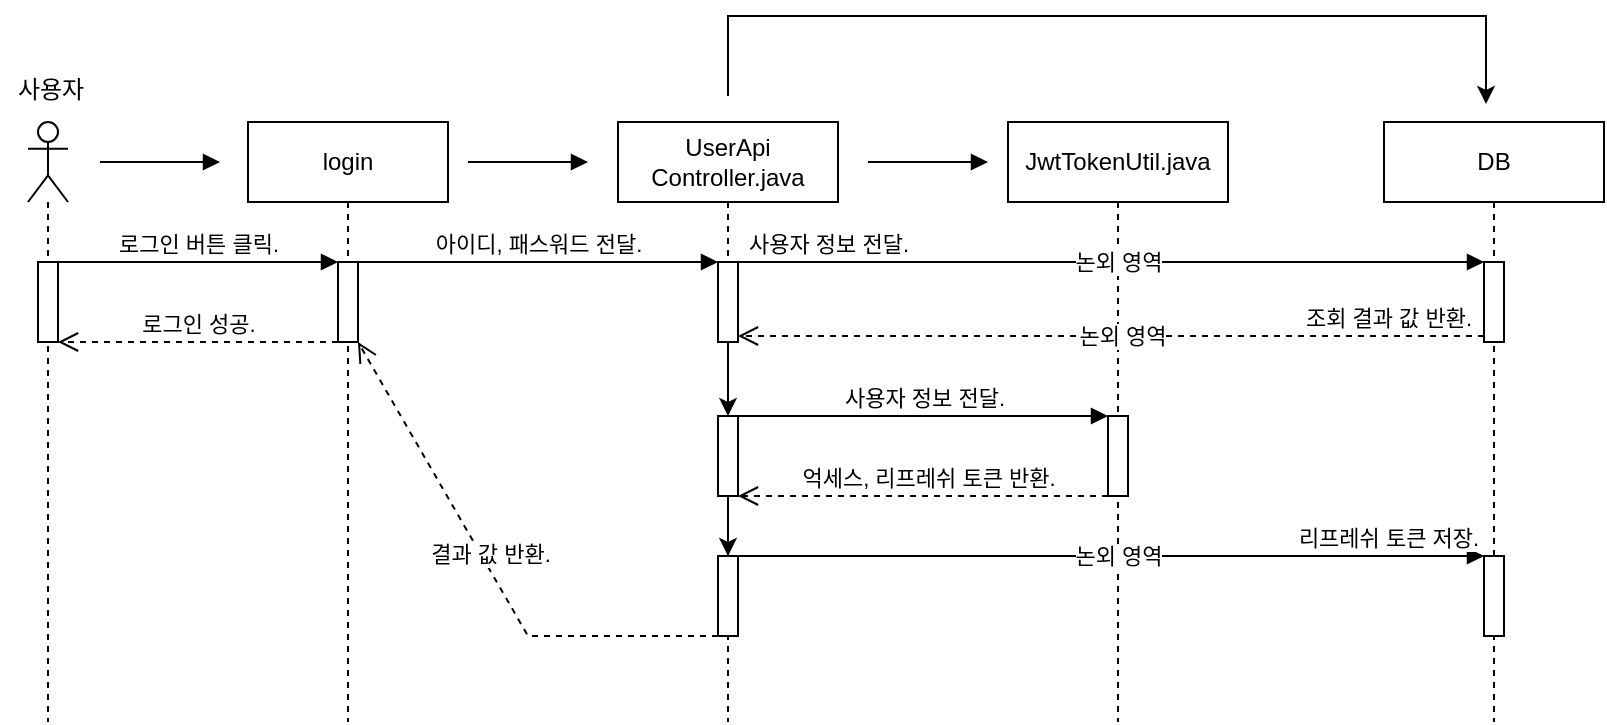<mxfile version="15.9.1" type="github" pages="3">
  <diagram id="YOmD0kXWxS8xvpvF7nBD" name="로그인">
    <mxGraphModel dx="946" dy="521" grid="1" gridSize="10" guides="1" tooltips="1" connect="1" arrows="1" fold="1" page="1" pageScale="1" pageWidth="3300" pageHeight="4681" math="0" shadow="0">
      <root>
        <mxCell id="0" />
        <mxCell id="1" parent="0" />
        <mxCell id="DJ8Y8l9gTPi3G3LFztnH-1" value="" style="shape=umlLifeline;participant=umlActor;perimeter=lifelinePerimeter;whiteSpace=wrap;html=1;container=1;collapsible=0;recursiveResize=0;verticalAlign=top;spacingTop=36;outlineConnect=0;" vertex="1" parent="1">
          <mxGeometry x="70" y="93" width="20" height="300" as="geometry" />
        </mxCell>
        <mxCell id="DJ8Y8l9gTPi3G3LFztnH-2" value="" style="html=1;points=[];perimeter=orthogonalPerimeter;" vertex="1" parent="DJ8Y8l9gTPi3G3LFztnH-1">
          <mxGeometry x="5" y="70" width="10" height="40" as="geometry" />
        </mxCell>
        <mxCell id="DJ8Y8l9gTPi3G3LFztnH-3" value="login" style="shape=umlLifeline;perimeter=lifelinePerimeter;whiteSpace=wrap;html=1;container=1;collapsible=0;recursiveResize=0;outlineConnect=0;" vertex="1" parent="1">
          <mxGeometry x="180" y="93" width="100" height="300" as="geometry" />
        </mxCell>
        <mxCell id="DJ8Y8l9gTPi3G3LFztnH-4" value="" style="html=1;points=[];perimeter=orthogonalPerimeter;" vertex="1" parent="DJ8Y8l9gTPi3G3LFztnH-3">
          <mxGeometry x="45" y="70" width="10" height="40" as="geometry" />
        </mxCell>
        <mxCell id="DJ8Y8l9gTPi3G3LFztnH-5" value="UserApi&lt;br&gt;Controller.java" style="shape=umlLifeline;perimeter=lifelinePerimeter;whiteSpace=wrap;html=1;container=1;collapsible=0;recursiveResize=0;outlineConnect=0;" vertex="1" parent="1">
          <mxGeometry x="365" y="93" width="110" height="300" as="geometry" />
        </mxCell>
        <mxCell id="_O-tzww7k63cqT1Rh6wn-2" value="" style="edgeStyle=orthogonalEdgeStyle;rounded=0;orthogonalLoop=1;jettySize=auto;html=1;" edge="1" parent="DJ8Y8l9gTPi3G3LFztnH-5" source="DJ8Y8l9gTPi3G3LFztnH-6" target="UuxAwMNc86Wh1yXALW8D-8">
          <mxGeometry relative="1" as="geometry" />
        </mxCell>
        <mxCell id="DJ8Y8l9gTPi3G3LFztnH-6" value="" style="html=1;points=[];perimeter=orthogonalPerimeter;" vertex="1" parent="DJ8Y8l9gTPi3G3LFztnH-5">
          <mxGeometry x="50" y="70" width="10" height="40" as="geometry" />
        </mxCell>
        <mxCell id="_O-tzww7k63cqT1Rh6wn-9" value="" style="edgeStyle=orthogonalEdgeStyle;rounded=0;orthogonalLoop=1;jettySize=auto;html=1;" edge="1" parent="DJ8Y8l9gTPi3G3LFztnH-5" source="UuxAwMNc86Wh1yXALW8D-8" target="_O-tzww7k63cqT1Rh6wn-8">
          <mxGeometry relative="1" as="geometry" />
        </mxCell>
        <mxCell id="UuxAwMNc86Wh1yXALW8D-8" value="" style="html=1;points=[];perimeter=orthogonalPerimeter;" vertex="1" parent="DJ8Y8l9gTPi3G3LFztnH-5">
          <mxGeometry x="50" y="147" width="10" height="40" as="geometry" />
        </mxCell>
        <mxCell id="_O-tzww7k63cqT1Rh6wn-8" value="" style="html=1;points=[];perimeter=orthogonalPerimeter;" vertex="1" parent="DJ8Y8l9gTPi3G3LFztnH-5">
          <mxGeometry x="50" y="217" width="10" height="40" as="geometry" />
        </mxCell>
        <mxCell id="DJ8Y8l9gTPi3G3LFztnH-7" value="JwtTokenUtil.java" style="shape=umlLifeline;perimeter=lifelinePerimeter;whiteSpace=wrap;html=1;container=1;collapsible=0;recursiveResize=0;outlineConnect=0;" vertex="1" parent="1">
          <mxGeometry x="560" y="93" width="110" height="300" as="geometry" />
        </mxCell>
        <mxCell id="UuxAwMNc86Wh1yXALW8D-9" value="" style="html=1;points=[];perimeter=orthogonalPerimeter;" vertex="1" parent="DJ8Y8l9gTPi3G3LFztnH-7">
          <mxGeometry x="50" y="147" width="10" height="40" as="geometry" />
        </mxCell>
        <mxCell id="DJ8Y8l9gTPi3G3LFztnH-8" value="사용자 정보 전달." style="html=1;verticalAlign=bottom;endArrow=block;rounded=0;" edge="1" parent="1" source="DJ8Y8l9gTPi3G3LFztnH-6" target="UuxAwMNc86Wh1yXALW8D-5">
          <mxGeometry x="-0.759" width="80" relative="1" as="geometry">
            <mxPoint x="230" y="173" as="sourcePoint" />
            <mxPoint x="310" y="173" as="targetPoint" />
            <Array as="points">
              <mxPoint x="520" y="163" />
            </Array>
            <mxPoint as="offset" />
          </mxGeometry>
        </mxCell>
        <mxCell id="UuxAwMNc86Wh1yXALW8D-10" value="논외 영역" style="edgeLabel;html=1;align=center;verticalAlign=middle;resizable=0;points=[];" vertex="1" connectable="0" parent="DJ8Y8l9gTPi3G3LFztnH-8">
          <mxGeometry x="0.02" relative="1" as="geometry">
            <mxPoint as="offset" />
          </mxGeometry>
        </mxCell>
        <mxCell id="DJ8Y8l9gTPi3G3LFztnH-9" value="아이디, 패스워드 전달." style="html=1;verticalAlign=bottom;endArrow=block;rounded=0;" edge="1" parent="1" source="DJ8Y8l9gTPi3G3LFztnH-4" target="DJ8Y8l9gTPi3G3LFztnH-6">
          <mxGeometry width="80" relative="1" as="geometry">
            <mxPoint x="229.997" y="163" as="sourcePoint" />
            <mxPoint x="340" y="173" as="targetPoint" />
            <Array as="points">
              <mxPoint x="330" y="163" />
            </Array>
          </mxGeometry>
        </mxCell>
        <mxCell id="DJ8Y8l9gTPi3G3LFztnH-11" value="로그인 성공." style="html=1;verticalAlign=bottom;endArrow=open;dashed=1;endSize=8;rounded=0;" edge="1" parent="1" source="DJ8Y8l9gTPi3G3LFztnH-4" target="DJ8Y8l9gTPi3G3LFztnH-2">
          <mxGeometry relative="1" as="geometry">
            <mxPoint x="425.0" y="213" as="sourcePoint" />
            <mxPoint x="245" y="213" as="targetPoint" />
            <Array as="points">
              <mxPoint x="150" y="203" />
            </Array>
          </mxGeometry>
        </mxCell>
        <mxCell id="DJ8Y8l9gTPi3G3LFztnH-12" value="로그인 버튼 클릭." style="html=1;verticalAlign=bottom;endArrow=block;rounded=0;" edge="1" parent="1" source="DJ8Y8l9gTPi3G3LFztnH-2" target="DJ8Y8l9gTPi3G3LFztnH-4">
          <mxGeometry width="80" relative="1" as="geometry">
            <mxPoint x="245" y="173" as="sourcePoint" />
            <mxPoint x="425.0" y="173" as="targetPoint" />
            <Array as="points">
              <mxPoint x="150" y="163" />
            </Array>
          </mxGeometry>
        </mxCell>
        <mxCell id="DJ8Y8l9gTPi3G3LFztnH-13" value="사용자" style="text;html=1;align=center;verticalAlign=middle;resizable=0;points=[];autosize=1;strokeColor=none;fillColor=none;" vertex="1" parent="1">
          <mxGeometry x="56" y="67" width="50" height="20" as="geometry" />
        </mxCell>
        <mxCell id="DJ8Y8l9gTPi3G3LFztnH-14" value="" style="html=1;verticalAlign=bottom;endArrow=block;rounded=0;" edge="1" parent="1">
          <mxGeometry width="80" relative="1" as="geometry">
            <mxPoint x="106" y="113" as="sourcePoint" />
            <mxPoint x="166" y="113" as="targetPoint" />
          </mxGeometry>
        </mxCell>
        <mxCell id="DJ8Y8l9gTPi3G3LFztnH-15" value="" style="html=1;verticalAlign=bottom;endArrow=block;rounded=0;" edge="1" parent="1">
          <mxGeometry width="80" relative="1" as="geometry">
            <mxPoint x="290" y="113" as="sourcePoint" />
            <mxPoint x="350" y="113" as="targetPoint" />
          </mxGeometry>
        </mxCell>
        <mxCell id="DJ8Y8l9gTPi3G3LFztnH-16" value="" style="html=1;verticalAlign=bottom;endArrow=block;rounded=0;" edge="1" parent="1">
          <mxGeometry width="80" relative="1" as="geometry">
            <mxPoint x="490" y="113" as="sourcePoint" />
            <mxPoint x="550" y="113" as="targetPoint" />
          </mxGeometry>
        </mxCell>
        <mxCell id="UuxAwMNc86Wh1yXALW8D-2" value="조회 결과 값 반환." style="html=1;verticalAlign=bottom;endArrow=open;dashed=1;endSize=8;rounded=0;" edge="1" parent="1" source="UuxAwMNc86Wh1yXALW8D-5" target="DJ8Y8l9gTPi3G3LFztnH-6">
          <mxGeometry x="-0.743" relative="1" as="geometry">
            <mxPoint x="530" y="190" as="sourcePoint" />
            <mxPoint x="245" y="213" as="targetPoint" />
            <Array as="points">
              <mxPoint x="510" y="200" />
            </Array>
            <mxPoint as="offset" />
          </mxGeometry>
        </mxCell>
        <mxCell id="_O-tzww7k63cqT1Rh6wn-1" value="논외 영역" style="edgeLabel;html=1;align=center;verticalAlign=middle;resizable=0;points=[];" vertex="1" connectable="0" parent="UuxAwMNc86Wh1yXALW8D-2">
          <mxGeometry x="-0.016" y="1" relative="1" as="geometry">
            <mxPoint x="2" y="-1" as="offset" />
          </mxGeometry>
        </mxCell>
        <mxCell id="UuxAwMNc86Wh1yXALW8D-4" value="DB" style="shape=umlLifeline;perimeter=lifelinePerimeter;whiteSpace=wrap;html=1;container=1;collapsible=0;recursiveResize=0;outlineConnect=0;" vertex="1" parent="1">
          <mxGeometry x="748" y="93" width="110" height="300" as="geometry" />
        </mxCell>
        <mxCell id="UuxAwMNc86Wh1yXALW8D-5" value="" style="html=1;points=[];perimeter=orthogonalPerimeter;" vertex="1" parent="UuxAwMNc86Wh1yXALW8D-4">
          <mxGeometry x="50" y="70" width="10" height="40" as="geometry" />
        </mxCell>
        <mxCell id="_O-tzww7k63cqT1Rh6wn-10" value="" style="html=1;points=[];perimeter=orthogonalPerimeter;" vertex="1" parent="UuxAwMNc86Wh1yXALW8D-4">
          <mxGeometry x="50" y="217" width="10" height="40" as="geometry" />
        </mxCell>
        <mxCell id="UuxAwMNc86Wh1yXALW8D-7" value="사용자 정보 전달." style="html=1;verticalAlign=bottom;endArrow=block;rounded=0;" edge="1" parent="1" source="UuxAwMNc86Wh1yXALW8D-8" target="UuxAwMNc86Wh1yXALW8D-9">
          <mxGeometry width="80" relative="1" as="geometry">
            <mxPoint x="425.0" y="220.0" as="sourcePoint" />
            <mxPoint x="610.0" y="220.0" as="targetPoint" />
            <Array as="points">
              <mxPoint x="510" y="240" />
            </Array>
          </mxGeometry>
        </mxCell>
        <mxCell id="_O-tzww7k63cqT1Rh6wn-3" value="억세스, 리프레쉬 토큰 반환." style="html=1;verticalAlign=bottom;endArrow=open;dashed=1;endSize=8;rounded=0;" edge="1" parent="1" source="UuxAwMNc86Wh1yXALW8D-9" target="UuxAwMNc86Wh1yXALW8D-8">
          <mxGeometry x="-0.027" relative="1" as="geometry">
            <mxPoint x="808" y="210" as="sourcePoint" />
            <mxPoint x="435" y="210" as="targetPoint" />
            <Array as="points">
              <mxPoint x="510" y="280" />
            </Array>
            <mxPoint as="offset" />
          </mxGeometry>
        </mxCell>
        <mxCell id="_O-tzww7k63cqT1Rh6wn-11" value="리프레쉬 토큰 저장." style="html=1;verticalAlign=bottom;endArrow=block;rounded=0;" edge="1" parent="1" source="_O-tzww7k63cqT1Rh6wn-8" target="_O-tzww7k63cqT1Rh6wn-10">
          <mxGeometry x="0.743" width="80" relative="1" as="geometry">
            <mxPoint x="435" y="250" as="sourcePoint" />
            <mxPoint x="620" y="250" as="targetPoint" />
            <Array as="points">
              <mxPoint x="610" y="310" />
            </Array>
            <mxPoint as="offset" />
          </mxGeometry>
        </mxCell>
        <mxCell id="TF3WCRSvOA_TmStsOBof-4" value="논외 영역" style="edgeLabel;html=1;align=center;verticalAlign=middle;resizable=0;points=[];" vertex="1" connectable="0" parent="_O-tzww7k63cqT1Rh6wn-11">
          <mxGeometry x="0.029" y="2" relative="1" as="geometry">
            <mxPoint x="-2" y="2" as="offset" />
          </mxGeometry>
        </mxCell>
        <mxCell id="ZFm4kOk46ytlWjEODAK1-1" value="결과 값 반환." style="html=1;verticalAlign=bottom;endArrow=open;dashed=1;endSize=8;rounded=0;" edge="1" parent="1" source="_O-tzww7k63cqT1Rh6wn-8" target="DJ8Y8l9gTPi3G3LFztnH-4">
          <mxGeometry relative="1" as="geometry">
            <mxPoint x="235" y="213" as="sourcePoint" />
            <mxPoint x="95" y="213" as="targetPoint" />
            <Array as="points">
              <mxPoint x="320" y="350" />
            </Array>
          </mxGeometry>
        </mxCell>
        <mxCell id="TF3WCRSvOA_TmStsOBof-3" value="" style="edgeStyle=elbowEdgeStyle;elbow=vertical;endArrow=classic;html=1;rounded=0;" edge="1" parent="1">
          <mxGeometry width="50" height="50" relative="1" as="geometry">
            <mxPoint x="420" y="80" as="sourcePoint" />
            <mxPoint x="799" y="84" as="targetPoint" />
            <Array as="points">
              <mxPoint x="800" y="40" />
            </Array>
          </mxGeometry>
        </mxCell>
      </root>
    </mxGraphModel>
  </diagram>
  <diagram id="ZXe8zSn6AikqqajUzPpI" name="로그아웃">
    <mxGraphModel dx="1183" dy="651" grid="1" gridSize="10" guides="1" tooltips="1" connect="1" arrows="1" fold="1" page="1" pageScale="1" pageWidth="827" pageHeight="1169" math="0" shadow="0">
      <root>
        <mxCell id="4YTgnSFq7QoES1KGb8y6-0" />
        <mxCell id="4YTgnSFq7QoES1KGb8y6-1" parent="4YTgnSFq7QoES1KGb8y6-0" />
        <mxCell id="vEAbK99vT7tc289Ps8B7-0" value="" style="shape=umlLifeline;participant=umlActor;perimeter=lifelinePerimeter;whiteSpace=wrap;html=1;container=1;collapsible=0;recursiveResize=0;verticalAlign=top;spacingTop=36;outlineConnect=0;" vertex="1" parent="4YTgnSFq7QoES1KGb8y6-1">
          <mxGeometry x="70" y="106" width="20" height="300" as="geometry" />
        </mxCell>
        <mxCell id="pqADDwxAmTjOMKDu-QYZ-9" value="" style="html=1;points=[];perimeter=orthogonalPerimeter;" vertex="1" parent="vEAbK99vT7tc289Ps8B7-0">
          <mxGeometry x="5" y="70" width="10" height="40" as="geometry" />
        </mxCell>
        <mxCell id="vEAbK99vT7tc289Ps8B7-1" value="logout 호출" style="shape=umlLifeline;perimeter=lifelinePerimeter;whiteSpace=wrap;html=1;container=1;collapsible=0;recursiveResize=0;outlineConnect=0;" vertex="1" parent="4YTgnSFq7QoES1KGb8y6-1">
          <mxGeometry x="180" y="106" width="100" height="300" as="geometry" />
        </mxCell>
        <mxCell id="pqADDwxAmTjOMKDu-QYZ-3" value="" style="html=1;points=[];perimeter=orthogonalPerimeter;" vertex="1" parent="vEAbK99vT7tc289Ps8B7-1">
          <mxGeometry x="45" y="70" width="10" height="40" as="geometry" />
        </mxCell>
        <mxCell id="vEAbK99vT7tc289Ps8B7-2" value="UserApi&lt;br&gt;Controller.java" style="shape=umlLifeline;perimeter=lifelinePerimeter;whiteSpace=wrap;html=1;container=1;collapsible=0;recursiveResize=0;outlineConnect=0;" vertex="1" parent="4YTgnSFq7QoES1KGb8y6-1">
          <mxGeometry x="365" y="106" width="110" height="300" as="geometry" />
        </mxCell>
        <mxCell id="pqADDwxAmTjOMKDu-QYZ-1" value="" style="html=1;points=[];perimeter=orthogonalPerimeter;" vertex="1" parent="vEAbK99vT7tc289Ps8B7-2">
          <mxGeometry x="50" y="70" width="10" height="40" as="geometry" />
        </mxCell>
        <mxCell id="vEAbK99vT7tc289Ps8B7-15" value="DB" style="shape=umlLifeline;perimeter=lifelinePerimeter;whiteSpace=wrap;html=1;container=1;collapsible=0;recursiveResize=0;outlineConnect=0;" vertex="1" parent="4YTgnSFq7QoES1KGb8y6-1">
          <mxGeometry x="560" y="106" width="110" height="300" as="geometry" />
        </mxCell>
        <mxCell id="vEAbK99vT7tc289Ps8B7-16" value="사용자 조회 후 리프레시 토큰 공백으로 수정." style="html=1;verticalAlign=bottom;endArrow=block;rounded=0;" edge="1" parent="4YTgnSFq7QoES1KGb8y6-1" source="pqADDwxAmTjOMKDu-QYZ-1" target="vEAbK99vT7tc289Ps8B7-15">
          <mxGeometry width="80" relative="1" as="geometry">
            <mxPoint x="230" y="186" as="sourcePoint" />
            <mxPoint x="310" y="186" as="targetPoint" />
            <Array as="points">
              <mxPoint x="520" y="176" />
            </Array>
          </mxGeometry>
        </mxCell>
        <mxCell id="pqADDwxAmTjOMKDu-QYZ-0" value="아이디, 패스워드 전달." style="html=1;verticalAlign=bottom;endArrow=block;rounded=0;" edge="1" parent="4YTgnSFq7QoES1KGb8y6-1" source="pqADDwxAmTjOMKDu-QYZ-3" target="pqADDwxAmTjOMKDu-QYZ-1">
          <mxGeometry width="80" relative="1" as="geometry">
            <mxPoint x="229.997" y="176" as="sourcePoint" />
            <mxPoint x="340" y="186" as="targetPoint" />
            <Array as="points">
              <mxPoint x="330" y="176" />
            </Array>
          </mxGeometry>
        </mxCell>
        <mxCell id="pqADDwxAmTjOMKDu-QYZ-2" value="결과 값 반환." style="html=1;verticalAlign=bottom;endArrow=open;dashed=1;endSize=8;rounded=0;" edge="1" parent="4YTgnSFq7QoES1KGb8y6-1" source="pqADDwxAmTjOMKDu-QYZ-1" target="pqADDwxAmTjOMKDu-QYZ-3">
          <mxGeometry relative="1" as="geometry">
            <mxPoint x="440" y="336" as="sourcePoint" />
            <mxPoint x="360" y="336" as="targetPoint" />
            <Array as="points">
              <mxPoint x="320" y="216" />
            </Array>
          </mxGeometry>
        </mxCell>
        <mxCell id="pqADDwxAmTjOMKDu-QYZ-4" value="로그아웃." style="html=1;verticalAlign=bottom;endArrow=open;dashed=1;endSize=8;rounded=0;" edge="1" parent="4YTgnSFq7QoES1KGb8y6-1" source="pqADDwxAmTjOMKDu-QYZ-3" target="pqADDwxAmTjOMKDu-QYZ-9">
          <mxGeometry relative="1" as="geometry">
            <mxPoint x="425.0" y="226" as="sourcePoint" />
            <mxPoint x="245" y="226" as="targetPoint" />
            <Array as="points">
              <mxPoint x="150" y="216" />
            </Array>
          </mxGeometry>
        </mxCell>
        <mxCell id="pqADDwxAmTjOMKDu-QYZ-5" value="로그아웃 버튼 클릭." style="html=1;verticalAlign=bottom;endArrow=block;rounded=0;" edge="1" parent="4YTgnSFq7QoES1KGb8y6-1" source="pqADDwxAmTjOMKDu-QYZ-9" target="pqADDwxAmTjOMKDu-QYZ-3">
          <mxGeometry width="80" relative="1" as="geometry">
            <mxPoint x="245" y="186" as="sourcePoint" />
            <mxPoint x="425.0" y="186" as="targetPoint" />
            <Array as="points">
              <mxPoint x="150" y="176" />
            </Array>
          </mxGeometry>
        </mxCell>
        <mxCell id="pqADDwxAmTjOMKDu-QYZ-6" value="사용자" style="text;html=1;align=center;verticalAlign=middle;resizable=0;points=[];autosize=1;strokeColor=none;fillColor=none;" vertex="1" parent="4YTgnSFq7QoES1KGb8y6-1">
          <mxGeometry x="56" y="80" width="50" height="20" as="geometry" />
        </mxCell>
        <mxCell id="EZULA1EXNjE_rm9ncD9g-0" value="" style="html=1;verticalAlign=bottom;endArrow=block;rounded=0;" edge="1" parent="4YTgnSFq7QoES1KGb8y6-1">
          <mxGeometry width="80" relative="1" as="geometry">
            <mxPoint x="106" y="126" as="sourcePoint" />
            <mxPoint x="166" y="126" as="targetPoint" />
          </mxGeometry>
        </mxCell>
        <mxCell id="EZULA1EXNjE_rm9ncD9g-1" value="" style="html=1;verticalAlign=bottom;endArrow=block;rounded=0;" edge="1" parent="4YTgnSFq7QoES1KGb8y6-1">
          <mxGeometry width="80" relative="1" as="geometry">
            <mxPoint x="290" y="126.0" as="sourcePoint" />
            <mxPoint x="350" y="126.0" as="targetPoint" />
          </mxGeometry>
        </mxCell>
        <mxCell id="EZULA1EXNjE_rm9ncD9g-2" value="" style="html=1;verticalAlign=bottom;endArrow=block;rounded=0;" edge="1" parent="4YTgnSFq7QoES1KGb8y6-1">
          <mxGeometry width="80" relative="1" as="geometry">
            <mxPoint x="490" y="126.0" as="sourcePoint" />
            <mxPoint x="550" y="126.0" as="targetPoint" />
          </mxGeometry>
        </mxCell>
      </root>
    </mxGraphModel>
  </diagram>
  <diagram id="bS9qWEF5c_eZzgafY8eb" name="토큰 재발급">
    <mxGraphModel dx="901" dy="496" grid="1" gridSize="10" guides="1" tooltips="1" connect="1" arrows="1" fold="1" page="1" pageScale="1" pageWidth="827" pageHeight="1169" math="0" shadow="0">
      <root>
        <mxCell id="LjsIW8q8Br0KL2-wZna4-0" />
        <mxCell id="LjsIW8q8Br0KL2-wZna4-1" parent="LjsIW8q8Br0KL2-wZna4-0" />
        <mxCell id="3l962juGJcQHS5jFyqtc-0" value="" style="shape=umlLifeline;participant=umlActor;perimeter=lifelinePerimeter;whiteSpace=wrap;html=1;container=1;collapsible=0;recursiveResize=0;verticalAlign=top;spacingTop=36;outlineConnect=0;" vertex="1" parent="LjsIW8q8Br0KL2-wZna4-1">
          <mxGeometry x="70" y="90" width="20" height="440" as="geometry" />
        </mxCell>
        <mxCell id="3l962juGJcQHS5jFyqtc-1" value="OOO.js" style="shape=umlLifeline;perimeter=lifelinePerimeter;whiteSpace=wrap;html=1;container=1;collapsible=0;recursiveResize=0;outlineConnect=0;" vertex="1" parent="LjsIW8q8Br0KL2-wZna4-1">
          <mxGeometry x="180" y="90" width="100" height="440" as="geometry" />
        </mxCell>
        <mxCell id="3l962juGJcQHS5jFyqtc-2" value="" style="html=1;points=[];perimeter=orthogonalPerimeter;" vertex="1" parent="3l962juGJcQHS5jFyqtc-1">
          <mxGeometry x="45" y="59" width="10" height="35" as="geometry" />
        </mxCell>
        <mxCell id="3l962juGJcQHS5jFyqtc-3" value="" style="html=1;points=[];perimeter=orthogonalPerimeter;" vertex="1" parent="3l962juGJcQHS5jFyqtc-1">
          <mxGeometry x="45" y="120" width="10" height="35" as="geometry" />
        </mxCell>
        <mxCell id="3l962juGJcQHS5jFyqtc-4" value="" style="html=1;points=[];perimeter=orthogonalPerimeter;" vertex="1" parent="3l962juGJcQHS5jFyqtc-1">
          <mxGeometry x="45" y="180" width="10" height="35" as="geometry" />
        </mxCell>
        <mxCell id="3l962juGJcQHS5jFyqtc-5" value="" style="html=1;points=[];perimeter=orthogonalPerimeter;" vertex="1" parent="3l962juGJcQHS5jFyqtc-1">
          <mxGeometry x="45" y="240" width="10" height="35" as="geometry" />
        </mxCell>
        <mxCell id="3l962juGJcQHS5jFyqtc-6" value="" style="edgeStyle=elbowEdgeStyle;elbow=horizontal;endArrow=classic;html=1;rounded=0;" edge="1" parent="3l962juGJcQHS5jFyqtc-1" source="3l962juGJcQHS5jFyqtc-4" target="3l962juGJcQHS5jFyqtc-5">
          <mxGeometry width="50" height="50" relative="1" as="geometry">
            <mxPoint x="170" y="330" as="sourcePoint" />
            <mxPoint x="220" y="280" as="targetPoint" />
            <Array as="points">
              <mxPoint x="20" y="160" />
            </Array>
          </mxGeometry>
        </mxCell>
        <mxCell id="3l962juGJcQHS5jFyqtc-7" value="" style="html=1;points=[];perimeter=orthogonalPerimeter;" vertex="1" parent="3l962juGJcQHS5jFyqtc-1">
          <mxGeometry x="45" y="380" width="10" height="35" as="geometry" />
        </mxCell>
        <mxCell id="3l962juGJcQHS5jFyqtc-8" value="" style="edgeStyle=elbowEdgeStyle;elbow=horizontal;endArrow=classic;html=1;rounded=0;" edge="1" parent="3l962juGJcQHS5jFyqtc-1" source="3l962juGJcQHS5jFyqtc-4" target="3l962juGJcQHS5jFyqtc-7">
          <mxGeometry width="50" height="50" relative="1" as="geometry">
            <mxPoint x="55" y="207.5" as="sourcePoint" />
            <mxPoint x="50" y="318" as="targetPoint" />
            <Array as="points">
              <mxPoint x="20" y="270" />
            </Array>
          </mxGeometry>
        </mxCell>
        <mxCell id="3l962juGJcQHS5jFyqtc-9" value="억세스 토큰 검증 실패.&lt;br&gt;억세스 토큰 재발급." style="edgeLabel;html=1;align=center;verticalAlign=middle;resizable=0;points=[];" vertex="1" connectable="0" parent="3l962juGJcQHS5jFyqtc-8">
          <mxGeometry x="-0.302" relative="1" as="geometry">
            <mxPoint x="-30" y="104" as="offset" />
          </mxGeometry>
        </mxCell>
        <mxCell id="3l962juGJcQHS5jFyqtc-10" value="억세스 토큰 검증 실패.&lt;br&gt;억세스 토큰 재발급." style="edgeLabel;html=1;align=center;verticalAlign=middle;resizable=0;points=[];" vertex="1" connectable="0" parent="3l962juGJcQHS5jFyqtc-8">
          <mxGeometry x="-0.551" y="-1" relative="1" as="geometry">
            <mxPoint x="-29" as="offset" />
          </mxGeometry>
        </mxCell>
        <mxCell id="3l962juGJcQHS5jFyqtc-11" value="" style="html=1;points=[];perimeter=orthogonalPerimeter;" vertex="1" parent="3l962juGJcQHS5jFyqtc-1">
          <mxGeometry x="45" y="304" width="10" height="46" as="geometry" />
        </mxCell>
        <mxCell id="3l962juGJcQHS5jFyqtc-12" value="" style="edgeStyle=elbowEdgeStyle;elbow=horizontal;endArrow=classic;html=1;rounded=0;" edge="1" parent="3l962juGJcQHS5jFyqtc-1" source="3l962juGJcQHS5jFyqtc-5" target="3l962juGJcQHS5jFyqtc-11">
          <mxGeometry width="50" height="50" relative="1" as="geometry">
            <mxPoint x="190" y="320" as="sourcePoint" />
            <mxPoint x="190" y="380" as="targetPoint" />
            <Array as="points">
              <mxPoint x="165" y="282.5" />
            </Array>
          </mxGeometry>
        </mxCell>
        <mxCell id="3l962juGJcQHS5jFyqtc-13" value="억세스 토큰 재발급 후&lt;br&gt;서버 접근 요청." style="edgeLabel;html=1;align=center;verticalAlign=middle;resizable=0;points=[];" vertex="1" connectable="0" parent="3l962juGJcQHS5jFyqtc-12">
          <mxGeometry x="-0.302" relative="1" as="geometry">
            <mxPoint x="4" y="33" as="offset" />
          </mxGeometry>
        </mxCell>
        <mxCell id="3l962juGJcQHS5jFyqtc-14" value="1" style="ellipse;whiteSpace=wrap;html=1;aspect=fixed;" vertex="1" parent="3l962juGJcQHS5jFyqtc-1">
          <mxGeometry y="61.5" width="30" height="30" as="geometry" />
        </mxCell>
        <mxCell id="3l962juGJcQHS5jFyqtc-15" value="2" style="ellipse;whiteSpace=wrap;html=1;aspect=fixed;" vertex="1" parent="3l962juGJcQHS5jFyqtc-1">
          <mxGeometry y="120" width="30" height="30" as="geometry" />
        </mxCell>
        <mxCell id="3l962juGJcQHS5jFyqtc-16" value="3" style="ellipse;whiteSpace=wrap;html=1;aspect=fixed;" vertex="1" parent="3l962juGJcQHS5jFyqtc-1">
          <mxGeometry y="180" width="30" height="30" as="geometry" />
        </mxCell>
        <mxCell id="3l962juGJcQHS5jFyqtc-17" value="3-1" style="ellipse;whiteSpace=wrap;html=1;aspect=fixed;" vertex="1" parent="3l962juGJcQHS5jFyqtc-1">
          <mxGeometry y="246" width="30" height="30" as="geometry" />
        </mxCell>
        <mxCell id="3l962juGJcQHS5jFyqtc-18" value="3-2" style="ellipse;whiteSpace=wrap;html=1;aspect=fixed;" vertex="1" parent="3l962juGJcQHS5jFyqtc-1">
          <mxGeometry y="380" width="30" height="30" as="geometry" />
        </mxCell>
        <mxCell id="3l962juGJcQHS5jFyqtc-19" value="Interceptor.java" style="shape=umlLifeline;perimeter=lifelinePerimeter;whiteSpace=wrap;html=1;container=1;collapsible=0;recursiveResize=0;outlineConnect=0;" vertex="1" parent="LjsIW8q8Br0KL2-wZna4-1">
          <mxGeometry x="370" y="90" width="100" height="440" as="geometry" />
        </mxCell>
        <mxCell id="3l962juGJcQHS5jFyqtc-20" value="억세스 토큰 확인" style="edgeLabel;html=1;align=center;verticalAlign=middle;resizable=0;points=[];" vertex="1" connectable="0" parent="3l962juGJcQHS5jFyqtc-19">
          <mxGeometry x="49.997" y="110" as="geometry" />
        </mxCell>
        <mxCell id="3l962juGJcQHS5jFyqtc-21" value="&lt;p class=&quot;p1&quot; style=&quot;margin: 0px ; font-stretch: normal ; font-size: 13px ; line-height: normal ; font-family: &amp;#34;helvetica neue&amp;#34;&quot;&gt;JwtToken&lt;br&gt;Provider.java&lt;/p&gt;" style="shape=umlLifeline;perimeter=lifelinePerimeter;whiteSpace=wrap;html=1;container=1;collapsible=0;recursiveResize=0;outlineConnect=0;" vertex="1" parent="LjsIW8q8Br0KL2-wZna4-1">
          <mxGeometry x="560" y="90" width="100" height="440" as="geometry" />
        </mxCell>
        <mxCell id="3l962juGJcQHS5jFyqtc-22" value="억세스 토큰 검증" style="edgeLabel;html=1;align=center;verticalAlign=middle;resizable=0;points=[];" vertex="1" connectable="0" parent="3l962juGJcQHS5jFyqtc-21">
          <mxGeometry x="50.005" y="170" as="geometry" />
        </mxCell>
        <mxCell id="3l962juGJcQHS5jFyqtc-23" value="OOO.java" style="shape=umlLifeline;perimeter=lifelinePerimeter;whiteSpace=wrap;html=1;container=1;collapsible=0;recursiveResize=0;outlineConnect=0;" vertex="1" parent="LjsIW8q8Br0KL2-wZna4-1">
          <mxGeometry x="940" y="90" width="102" height="440" as="geometry" />
        </mxCell>
        <mxCell id="3l962juGJcQHS5jFyqtc-24" value="" style="html=1;points=[];perimeter=orthogonalPerimeter;" vertex="1" parent="3l962juGJcQHS5jFyqtc-23">
          <mxGeometry x="46" y="51" width="10" height="43" as="geometry" />
        </mxCell>
        <mxCell id="3l962juGJcQHS5jFyqtc-25" value="억세스 토큰 생성.java" style="shape=umlLifeline;perimeter=lifelinePerimeter;whiteSpace=wrap;html=1;container=1;collapsible=0;recursiveResize=0;outlineConnect=0;" vertex="1" parent="LjsIW8q8Br0KL2-wZna4-1">
          <mxGeometry x="740" y="90" width="102" height="440" as="geometry" />
        </mxCell>
        <mxCell id="3l962juGJcQHS5jFyqtc-26" value="서버 접근" style="html=1;verticalAlign=bottom;endArrow=block;rounded=0;exitX=1.113;exitY=0.016;exitDx=0;exitDy=0;exitPerimeter=0;" edge="1" parent="LjsIW8q8Br0KL2-wZna4-1" source="3l962juGJcQHS5jFyqtc-2" target="3l962juGJcQHS5jFyqtc-24">
          <mxGeometry x="0.877" width="80" relative="1" as="geometry">
            <mxPoint x="235" y="151.5" as="sourcePoint" />
            <mxPoint x="990.5" y="151.5" as="targetPoint" />
            <mxPoint as="offset" />
          </mxGeometry>
        </mxCell>
        <mxCell id="3l962juGJcQHS5jFyqtc-27" value="억세스 토큰 확인" style="edgeLabel;html=1;align=center;verticalAlign=middle;resizable=0;points=[];" vertex="1" connectable="0" parent="3l962juGJcQHS5jFyqtc-26">
          <mxGeometry x="-0.507" y="-1" relative="1" as="geometry">
            <mxPoint x="-1" y="-12" as="offset" />
          </mxGeometry>
        </mxCell>
        <mxCell id="3l962juGJcQHS5jFyqtc-28" value="억세스 토큰 검증" style="edgeLabel;html=1;align=center;verticalAlign=middle;resizable=0;points=[];" vertex="1" connectable="0" parent="3l962juGJcQHS5jFyqtc-26">
          <mxGeometry x="-0.012" y="3" relative="1" as="geometry">
            <mxPoint y="-8" as="offset" />
          </mxGeometry>
        </mxCell>
        <mxCell id="3l962juGJcQHS5jFyqtc-29" value="논외 영역" style="edgeLabel;html=1;align=center;verticalAlign=middle;resizable=0;points=[];" vertex="1" connectable="0" parent="3l962juGJcQHS5jFyqtc-26">
          <mxGeometry x="-0.012" y="3" relative="1" as="geometry">
            <mxPoint x="184" y="3" as="offset" />
          </mxGeometry>
        </mxCell>
        <mxCell id="3l962juGJcQHS5jFyqtc-30" value="" style="html=1;verticalAlign=bottom;endArrow=open;dashed=1;endSize=8;rounded=0;exitX=0.057;exitY=1.008;exitDx=0;exitDy=0;exitPerimeter=0;" edge="1" parent="LjsIW8q8Br0KL2-wZna4-1" source="3l962juGJcQHS5jFyqtc-24" target="3l962juGJcQHS5jFyqtc-2">
          <mxGeometry x="-0.903" relative="1" as="geometry">
            <mxPoint x="790" y="210" as="sourcePoint" />
            <mxPoint x="710" y="210" as="targetPoint" />
            <mxPoint as="offset" />
          </mxGeometry>
        </mxCell>
        <mxCell id="3l962juGJcQHS5jFyqtc-31" value="데이터 반환" style="edgeLabel;html=1;align=center;verticalAlign=middle;resizable=0;points=[];" vertex="1" connectable="0" parent="3l962juGJcQHS5jFyqtc-30">
          <mxGeometry x="-0.75" relative="1" as="geometry">
            <mxPoint x="47" as="offset" />
          </mxGeometry>
        </mxCell>
        <mxCell id="3l962juGJcQHS5jFyqtc-32" value="" style="html=1;verticalAlign=bottom;endArrow=block;rounded=0;" edge="1" parent="LjsIW8q8Br0KL2-wZna4-1" source="3l962juGJcQHS5jFyqtc-3" target="3l962juGJcQHS5jFyqtc-19">
          <mxGeometry x="0.877" width="80" relative="1" as="geometry">
            <mxPoint x="230.0" y="300" as="sourcePoint" />
            <mxPoint x="979.87" y="300" as="targetPoint" />
            <mxPoint as="offset" />
            <Array as="points">
              <mxPoint x="330" y="210" />
            </Array>
          </mxGeometry>
        </mxCell>
        <mxCell id="3l962juGJcQHS5jFyqtc-33" value="" style="html=1;verticalAlign=bottom;endArrow=open;dashed=1;endSize=8;rounded=0;" edge="1" parent="LjsIW8q8Br0KL2-wZna4-1" source="3l962juGJcQHS5jFyqtc-19" target="3l962juGJcQHS5jFyqtc-3">
          <mxGeometry x="-0.903" relative="1" as="geometry">
            <mxPoint x="931.57" y="290.344" as="sourcePoint" />
            <mxPoint x="180" y="290" as="targetPoint" />
            <mxPoint as="offset" />
          </mxGeometry>
        </mxCell>
        <mxCell id="3l962juGJcQHS5jFyqtc-34" value="재 로그인 요청" style="html=1;verticalAlign=bottom;endArrow=open;dashed=1;endSize=8;rounded=0;" edge="1" parent="LjsIW8q8Br0KL2-wZna4-1" source="3l962juGJcQHS5jFyqtc-3" target="3l962juGJcQHS5jFyqtc-0">
          <mxGeometry x="0.305" relative="1" as="geometry">
            <mxPoint x="50.0" y="240" as="targetPoint" />
            <mxPoint x="195.37" y="240" as="sourcePoint" />
            <Array as="points">
              <mxPoint x="150" y="240" />
            </Array>
            <mxPoint as="offset" />
          </mxGeometry>
        </mxCell>
        <mxCell id="3l962juGJcQHS5jFyqtc-35" value="" style="html=1;verticalAlign=bottom;endArrow=block;rounded=0;" edge="1" parent="LjsIW8q8Br0KL2-wZna4-1" source="3l962juGJcQHS5jFyqtc-4" target="3l962juGJcQHS5jFyqtc-21">
          <mxGeometry x="0.877" width="80" relative="1" as="geometry">
            <mxPoint x="245" y="220" as="sourcePoint" />
            <mxPoint x="429.5" y="220" as="targetPoint" />
            <mxPoint as="offset" />
            <Array as="points">
              <mxPoint x="330" y="270" />
            </Array>
          </mxGeometry>
        </mxCell>
        <mxCell id="3l962juGJcQHS5jFyqtc-36" value="" style="html=1;verticalAlign=bottom;endArrow=open;dashed=1;endSize=8;rounded=0;" edge="1" parent="LjsIW8q8Br0KL2-wZna4-1" source="3l962juGJcQHS5jFyqtc-21" target="3l962juGJcQHS5jFyqtc-4">
          <mxGeometry x="-0.903" relative="1" as="geometry">
            <mxPoint x="429.5" y="250" as="sourcePoint" />
            <mxPoint x="245" y="250" as="targetPoint" />
            <mxPoint as="offset" />
            <Array as="points">
              <mxPoint x="420" y="300" />
            </Array>
          </mxGeometry>
        </mxCell>
        <mxCell id="3l962juGJcQHS5jFyqtc-37" value="" style="html=1;verticalAlign=bottom;endArrow=block;rounded=0;" edge="1" parent="LjsIW8q8Br0KL2-wZna4-1" source="3l962juGJcQHS5jFyqtc-5" target="3l962juGJcQHS5jFyqtc-25">
          <mxGeometry x="0.877" width="80" relative="1" as="geometry">
            <mxPoint x="245" y="280" as="sourcePoint" />
            <mxPoint x="619.5" y="280" as="targetPoint" />
            <mxPoint as="offset" />
            <Array as="points">
              <mxPoint x="350" y="330" />
            </Array>
          </mxGeometry>
        </mxCell>
        <mxCell id="3l962juGJcQHS5jFyqtc-38" value="억세스 토큰 생성" style="edgeLabel;html=1;align=center;verticalAlign=middle;resizable=0;points=[];" vertex="1" connectable="0" parent="3l962juGJcQHS5jFyqtc-37">
          <mxGeometry x="0.904" y="-1" relative="1" as="geometry">
            <mxPoint x="27" y="-11" as="offset" />
          </mxGeometry>
        </mxCell>
        <mxCell id="3l962juGJcQHS5jFyqtc-39" value="" style="html=1;verticalAlign=bottom;endArrow=open;dashed=1;endSize=8;rounded=0;" edge="1" parent="LjsIW8q8Br0KL2-wZna4-1" source="3l962juGJcQHS5jFyqtc-25" target="3l962juGJcQHS5jFyqtc-5">
          <mxGeometry x="-0.903" relative="1" as="geometry">
            <mxPoint x="619.5" y="310" as="sourcePoint" />
            <mxPoint x="245" y="310" as="targetPoint" />
            <mxPoint as="offset" />
            <Array as="points">
              <mxPoint x="430" y="360" />
            </Array>
          </mxGeometry>
        </mxCell>
        <mxCell id="3l962juGJcQHS5jFyqtc-40" value="억세스 토큰 반환" style="edgeLabel;html=1;align=center;verticalAlign=middle;resizable=0;points=[];" vertex="1" connectable="0" parent="3l962juGJcQHS5jFyqtc-39">
          <mxGeometry x="-0.928" y="1" relative="1" as="geometry">
            <mxPoint x="-30" as="offset" />
          </mxGeometry>
        </mxCell>
        <mxCell id="3l962juGJcQHS5jFyqtc-41" value="" style="html=1;verticalAlign=bottom;endArrow=block;rounded=0;" edge="1" parent="LjsIW8q8Br0KL2-wZna4-1" source="3l962juGJcQHS5jFyqtc-7" target="3l962juGJcQHS5jFyqtc-25">
          <mxGeometry x="0.877" width="80" relative="1" as="geometry">
            <mxPoint x="245" y="340" as="sourcePoint" />
            <mxPoint x="800.5" y="340" as="targetPoint" />
            <mxPoint as="offset" />
            <Array as="points">
              <mxPoint x="380" y="470" />
            </Array>
          </mxGeometry>
        </mxCell>
        <mxCell id="3l962juGJcQHS5jFyqtc-42" value="억세스 토큰 생성 실패" style="edgeLabel;html=1;align=center;verticalAlign=middle;resizable=0;points=[];" vertex="1" connectable="0" parent="3l962juGJcQHS5jFyqtc-41">
          <mxGeometry x="0.904" y="-1" relative="1" as="geometry">
            <mxPoint x="27" y="-11" as="offset" />
          </mxGeometry>
        </mxCell>
        <mxCell id="3l962juGJcQHS5jFyqtc-43" value="" style="html=1;verticalAlign=bottom;endArrow=open;dashed=1;endSize=8;rounded=0;" edge="1" parent="LjsIW8q8Br0KL2-wZna4-1" source="3l962juGJcQHS5jFyqtc-25" target="3l962juGJcQHS5jFyqtc-7">
          <mxGeometry x="-0.903" relative="1" as="geometry">
            <mxPoint x="800.5" y="370" as="sourcePoint" />
            <mxPoint x="245" y="370" as="targetPoint" />
            <mxPoint as="offset" />
            <Array as="points">
              <mxPoint x="430" y="500" />
            </Array>
          </mxGeometry>
        </mxCell>
        <mxCell id="3l962juGJcQHS5jFyqtc-44" value="재 로그인 요청" style="html=1;verticalAlign=bottom;endArrow=open;dashed=1;endSize=8;rounded=0;" edge="1" parent="LjsIW8q8Br0KL2-wZna4-1" source="3l962juGJcQHS5jFyqtc-7" target="3l962juGJcQHS5jFyqtc-0">
          <mxGeometry x="0.168" y="20" relative="1" as="geometry">
            <mxPoint x="89.447" y="250" as="targetPoint" />
            <mxPoint x="230" y="420" as="sourcePoint" />
            <Array as="points">
              <mxPoint x="140" y="500" />
            </Array>
            <mxPoint as="offset" />
          </mxGeometry>
        </mxCell>
        <mxCell id="3l962juGJcQHS5jFyqtc-45" value="" style="html=1;verticalAlign=bottom;endArrow=block;rounded=0;" edge="1" parent="LjsIW8q8Br0KL2-wZna4-1" source="3l962juGJcQHS5jFyqtc-11" target="3l962juGJcQHS5jFyqtc-23">
          <mxGeometry x="0.877" width="80" relative="1" as="geometry">
            <mxPoint x="245" y="340" as="sourcePoint" />
            <mxPoint x="800.5" y="340" as="targetPoint" />
            <mxPoint as="offset" />
            <Array as="points">
              <mxPoint x="610" y="400" />
            </Array>
          </mxGeometry>
        </mxCell>
        <mxCell id="3l962juGJcQHS5jFyqtc-46" value="서버 접근" style="edgeLabel;html=1;align=center;verticalAlign=middle;resizable=0;points=[];" vertex="1" connectable="0" parent="3l962juGJcQHS5jFyqtc-45">
          <mxGeometry x="0.904" y="-1" relative="1" as="geometry">
            <mxPoint x="6" y="-11" as="offset" />
          </mxGeometry>
        </mxCell>
        <mxCell id="3l962juGJcQHS5jFyqtc-47" value="논외 영역" style="edgeLabel;html=1;align=center;verticalAlign=middle;resizable=0;points=[];" vertex="1" connectable="0" parent="3l962juGJcQHS5jFyqtc-45">
          <mxGeometry x="0.471" y="2" relative="1" as="geometry">
            <mxPoint y="1" as="offset" />
          </mxGeometry>
        </mxCell>
        <mxCell id="3l962juGJcQHS5jFyqtc-48" value="" style="html=1;verticalAlign=bottom;endArrow=open;dashed=1;endSize=8;rounded=0;" edge="1" parent="LjsIW8q8Br0KL2-wZna4-1" source="3l962juGJcQHS5jFyqtc-23" target="3l962juGJcQHS5jFyqtc-11">
          <mxGeometry x="-0.903" relative="1" as="geometry">
            <mxPoint x="800.5" y="370" as="sourcePoint" />
            <mxPoint x="245" y="370" as="targetPoint" />
            <mxPoint as="offset" />
            <Array as="points">
              <mxPoint x="610" y="435" />
            </Array>
          </mxGeometry>
        </mxCell>
        <mxCell id="3l962juGJcQHS5jFyqtc-49" value="데이터 반환" style="edgeLabel;html=1;align=center;verticalAlign=middle;resizable=0;points=[];" vertex="1" connectable="0" parent="3l962juGJcQHS5jFyqtc-48">
          <mxGeometry x="-0.835" y="-1" relative="1" as="geometry">
            <mxPoint x="11" as="offset" />
          </mxGeometry>
        </mxCell>
        <mxCell id="3l962juGJcQHS5jFyqtc-50" value="사용자 접근" style="html=1;verticalAlign=bottom;endArrow=block;rounded=0;" edge="1" parent="LjsIW8q8Br0KL2-wZna4-1">
          <mxGeometry width="80" relative="1" as="geometry">
            <mxPoint x="110" y="110" as="sourcePoint" />
            <mxPoint x="170" y="110" as="targetPoint" />
          </mxGeometry>
        </mxCell>
        <mxCell id="3l962juGJcQHS5jFyqtc-51" value="" style="html=1;verticalAlign=bottom;endArrow=block;rounded=0;" edge="1" parent="LjsIW8q8Br0KL2-wZna4-1">
          <mxGeometry width="80" relative="1" as="geometry">
            <mxPoint x="290" y="110" as="sourcePoint" />
            <mxPoint x="350" y="110" as="targetPoint" />
          </mxGeometry>
        </mxCell>
        <mxCell id="3l962juGJcQHS5jFyqtc-52" value="" style="html=1;verticalAlign=bottom;endArrow=block;rounded=0;" edge="1" parent="LjsIW8q8Br0KL2-wZna4-1">
          <mxGeometry width="80" relative="1" as="geometry">
            <mxPoint x="480" y="110" as="sourcePoint" />
            <mxPoint x="540" y="110" as="targetPoint" />
          </mxGeometry>
        </mxCell>
        <mxCell id="3l962juGJcQHS5jFyqtc-53" value="" style="edgeStyle=elbowEdgeStyle;elbow=vertical;endArrow=classic;html=1;rounded=0;" edge="1" parent="LjsIW8q8Br0KL2-wZna4-1">
          <mxGeometry width="50" height="50" relative="1" as="geometry">
            <mxPoint x="610" y="80" as="sourcePoint" />
            <mxPoint x="991" y="90" as="targetPoint" />
            <Array as="points">
              <mxPoint x="790" y="50" />
            </Array>
          </mxGeometry>
        </mxCell>
        <mxCell id="3l962juGJcQHS5jFyqtc-54" value="" style="edgeStyle=elbowEdgeStyle;elbow=vertical;endArrow=classic;html=1;rounded=0;dashed=1;" edge="1" parent="LjsIW8q8Br0KL2-wZna4-1">
          <mxGeometry width="50" height="50" relative="1" as="geometry">
            <mxPoint x="230" y="85" as="sourcePoint" />
            <mxPoint x="790" y="88" as="targetPoint" />
            <Array as="points">
              <mxPoint x="510" y="60" />
            </Array>
          </mxGeometry>
        </mxCell>
        <mxCell id="V70rs_yG2SxG3dg-TUHG-0" value="사용자" style="text;html=1;align=center;verticalAlign=middle;resizable=0;points=[];autosize=1;strokeColor=none;fillColor=none;" vertex="1" parent="LjsIW8q8Br0KL2-wZna4-1">
          <mxGeometry x="56" y="66" width="50" height="20" as="geometry" />
        </mxCell>
      </root>
    </mxGraphModel>
  </diagram>
</mxfile>
